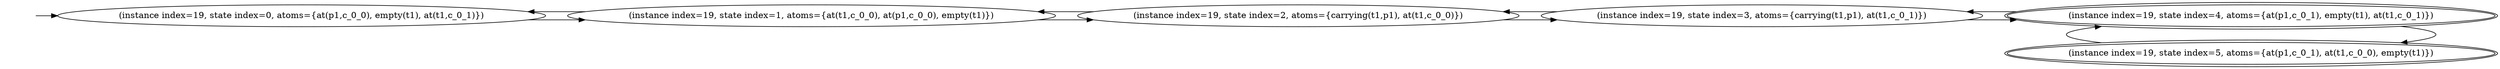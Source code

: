 digraph {
rankdir="LR"
s0[label="(instance index=19, state index=0, atoms={at(p1,c_0_0), empty(t1), at(t1,c_0_1)})"]
s1[label="(instance index=19, state index=1, atoms={at(t1,c_0_0), at(p1,c_0_0), empty(t1)})"]
s2[label="(instance index=19, state index=2, atoms={carrying(t1,p1), at(t1,c_0_0)})"]
s3[label="(instance index=19, state index=3, atoms={carrying(t1,p1), at(t1,c_0_1)})"]
s4[peripheries=2,label="(instance index=19, state index=4, atoms={at(p1,c_0_1), empty(t1), at(t1,c_0_1)})"]
s5[peripheries=2,label="(instance index=19, state index=5, atoms={at(p1,c_0_1), at(t1,c_0_0), empty(t1)})"]
Dangling [ label = "", style = invis ]
{ rank = same; Dangling }
Dangling -> s0
{ rank = same; s0}
{ rank = same; s1}
{ rank = same; s2}
{ rank = same; s3}
{ rank = same; s4,s5}
{
s0->s1
}
{
s1->s2
s1->s0
}
{
s2->s3
s2->s1
}
{
s3->s4
s3->s2
}
{
s4->s5
s4->s3
s5->s4
}
}

